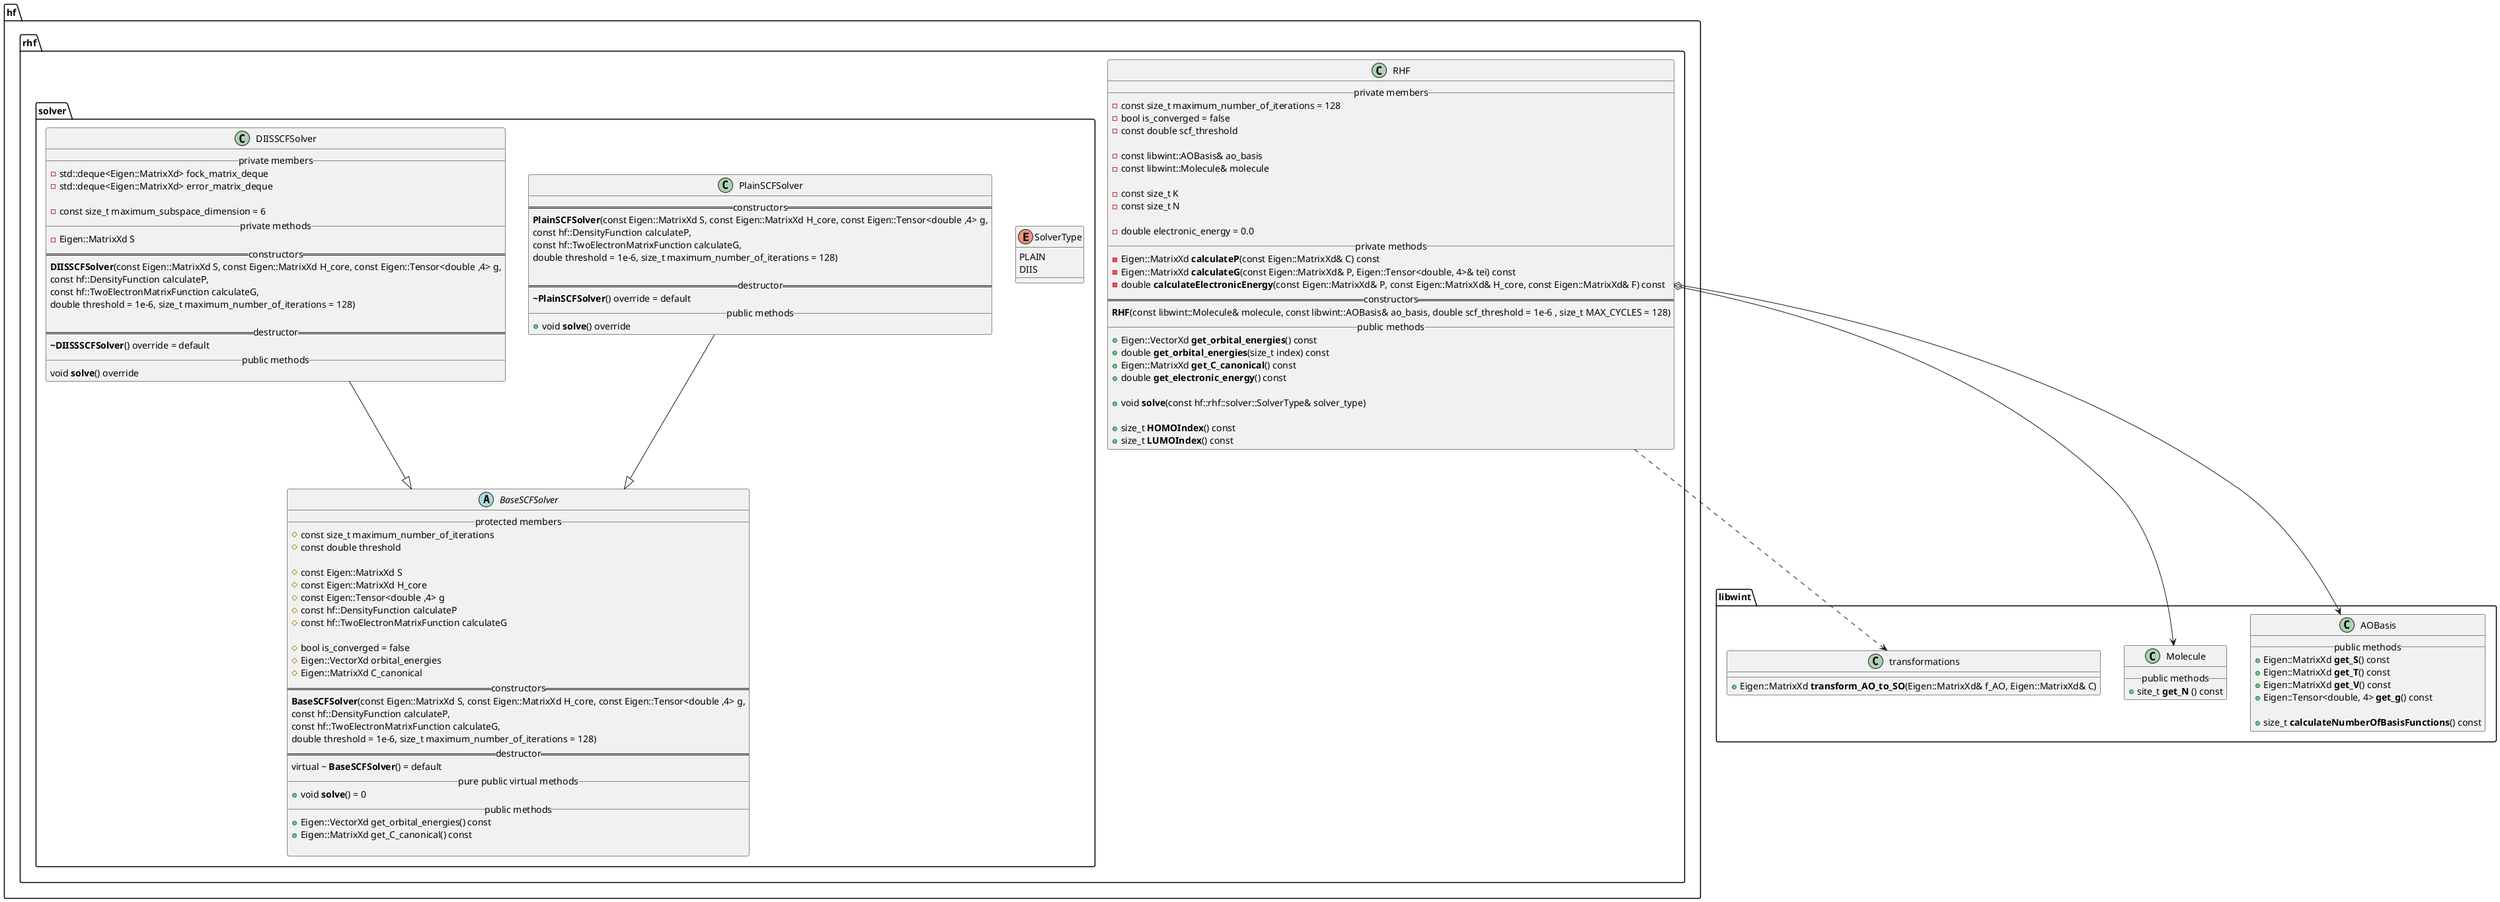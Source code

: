 @startuml


namespace libwint {

    class AOBasis {
        __ public methods __
            + Eigen::MatrixXd **get_S**() const
            + Eigen::MatrixXd **get_T**() const
            + Eigen::MatrixXd **get_V**() const
            + Eigen::Tensor<double, 4> **get_g**() const

            + size_t **calculateNumberOfBasisFunctions**() const
    }


    class Molecule {
        __ public methods __
            + site_t **get_N** () const
    }


    class transformations {
        + Eigen::MatrixXd **transform_AO_to_SO**(Eigen::MatrixXd& f_AO, Eigen::MatrixXd& C)
    }

}


namespace hf {
    namespace rhf {
        namespace solver {


            enum SolverType {
                PLAIN
                DIIS
            }

            abstract class BaseSCFSolver {
                __ protected members __
                    # const size_t maximum_number_of_iterations
                    # const double threshold

                    # const Eigen::MatrixXd S
                    # const Eigen::MatrixXd H_core
                    # const Eigen::Tensor<double ,4> g
                    # const hf::DensityFunction calculateP
                    # const hf::TwoElectronMatrixFunction calculateG

                    # bool is_converged = false
                    # Eigen::VectorXd orbital_energies
                    # Eigen::MatrixXd C_canonical
                == constructors ==
                    **BaseSCFSolver**(const Eigen::MatrixXd S, const Eigen::MatrixXd H_core, const Eigen::Tensor<double ,4> g,
                                                                const hf::DensityFunction calculateP,
                                                                const hf::TwoElectronMatrixFunction calculateG,
                                                                double threshold = 1e-6, size_t maximum_number_of_iterations = 128)
                == destructor ==
                   virtual ~ **BaseSCFSolver**() = default
                __ pure public virtual methods __
                   + void **solve**() = 0
                __ public methods __
                   + Eigen::VectorXd get_orbital_energies() const
                   + Eigen::MatrixXd get_C_canonical() const

            }

            PlainSCFSolver --|> BaseSCFSolver
            class PlainSCFSolver {
                == constructors ==
                    **PlainSCFSolver**(const Eigen::MatrixXd S, const Eigen::MatrixXd H_core, const Eigen::Tensor<double ,4> g,
                                                                const hf::DensityFunction calculateP,
                                                                const hf::TwoElectronMatrixFunction calculateG,
                                                                double threshold = 1e-6, size_t maximum_number_of_iterations = 128)

                == destructor ==
                    **~PlainSCFSolver**() override = default
                __ public methods __
                    + void **solve**() override
            }


            DIISSCFSolver --|> BaseSCFSolver
            class DIISSCFSolver {
                __ private members __
                    - std::deque<Eigen::MatrixXd> fock_matrix_deque
                    - std::deque<Eigen::MatrixXd> error_matrix_deque

                    - const size_t maximum_subspace_dimension = 6
                __ private methods __
                    - Eigen::MatrixXd S
                == constructors ==
                     **DIISSCFSolver**(const Eigen::MatrixXd S, const Eigen::MatrixXd H_core, const Eigen::Tensor<double ,4> g,
                                                                const hf::DensityFunction calculateP,
                                                                const hf::TwoElectronMatrixFunction calculateG,
                                                                double threshold = 1e-6, size_t maximum_number_of_iterations = 128)

                == destructor ==
                    **~DIISSSCFSolver**() override = default
                __ public methods __
                    void **solve**() override
                    /' void **calculateErrorVector**() override  <= currently logistical issue here'/
            }



        }

        class RHF {
            __ private members __
                - const size_t maximum_number_of_iterations = 128
                - bool is_converged = false
                - const double scf_threshold

                - const libwint::AOBasis& ao_basis
                - const libwint::Molecule& molecule

                - const size_t K
                - const size_t N

                - double electronic_energy = 0.0
            __ private methods __
                - Eigen::MatrixXd **calculateP**(const Eigen::MatrixXd& C) const
                - Eigen::MatrixXd **calculateG**(const Eigen::MatrixXd& P, Eigen::Tensor<double, 4>& tei) const
                - double **calculateElectronicEnergy**(const Eigen::MatrixXd& P, const Eigen::MatrixXd& H_core, const Eigen::MatrixXd& F) const
            == constructors ==
                **RHF**(const libwint::Molecule& molecule, const libwint::AOBasis& ao_basis, double scf_threshold = 1e-6 , size_t MAX_CYCLES = 128)
            __ public methods __
                + Eigen::VectorXd **get_orbital_energies**() const
                + double **get_orbital_energies**(size_t index) const
                + Eigen::MatrixXd **get_C_canonical**() const
                + double **get_electronic_energy**() const

                + void **solve**(const hf::rhf::solver::SolverType& solver_type)

                + size_t **HOMOIndex**() const
                + size_t **LUMOIndex**() const
        }
    }
}



hf.rhf.RHF o--> libwint.AOBasis

hf.rhf.RHF o--> libwint.Molecule

hf.rhf.RHF ..> libwint.transformations

@enduml

